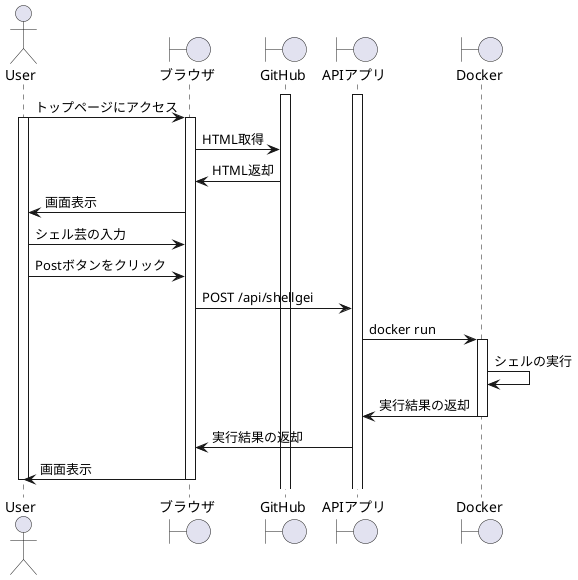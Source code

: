 @startuml

actor User as user
boundary ブラウザ as web
boundary GitHub as gh
boundary APIアプリ as api
boundary Docker as docker

activate api
activate gh
user -> web : トップページにアクセス
activate user
activate web
web -> gh : HTML取得
gh -> web : HTML返却
web -> user : 画面表示

user -> web : シェル芸の入力
user -> web : Postボタンをクリック
web -> api : POST /api/shellgei 
api -> docker : docker run
activate docker
docker -> docker : シェルの実行
docker -> api : 実行結果の返却
deactivate docker
api -> web : 実行結果の返却
web -> user : 画面表示
deactivate user
deactivate web

@enduml
